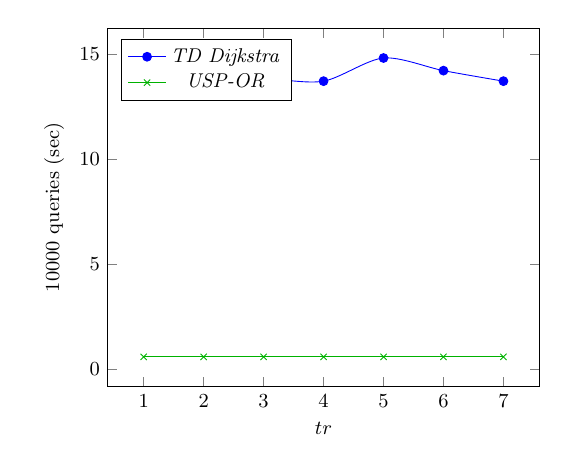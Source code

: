 \tikzstyle{textstyle}=[font=\fontsize{9}{9}\selectfont]
\begin{tikzpicture}[textstyle, scale=0.8]
    \begin{axis}[
        xlabel={$tr$},
        ylabel={$10000$ queries (sec)},
		legend pos=north west
        ]
        
    \addplot[smooth,mark=*,color=blue] plot coordinates {
		(1,13.7)
		(2,13.5)
		(3,13.8)
		(4,13.7)
		(5,14.8)
		(6,14.2)
		(7,13.7)
    };
    \addlegendentry{\textit{TD Dijkstra}}
    
    \addplot[smooth,mark=x,color=green!70!black] plot coordinates {
		(1,0.6)
		(2,0.6)
		(3,0.6)
		(4,0.6)
		(5,0.6)
		(6,0.6)
		(7,0.6)
    };
    \addlegendentry{\textit{USP-OR}}
    
    \end{axis}
\end{tikzpicture}
